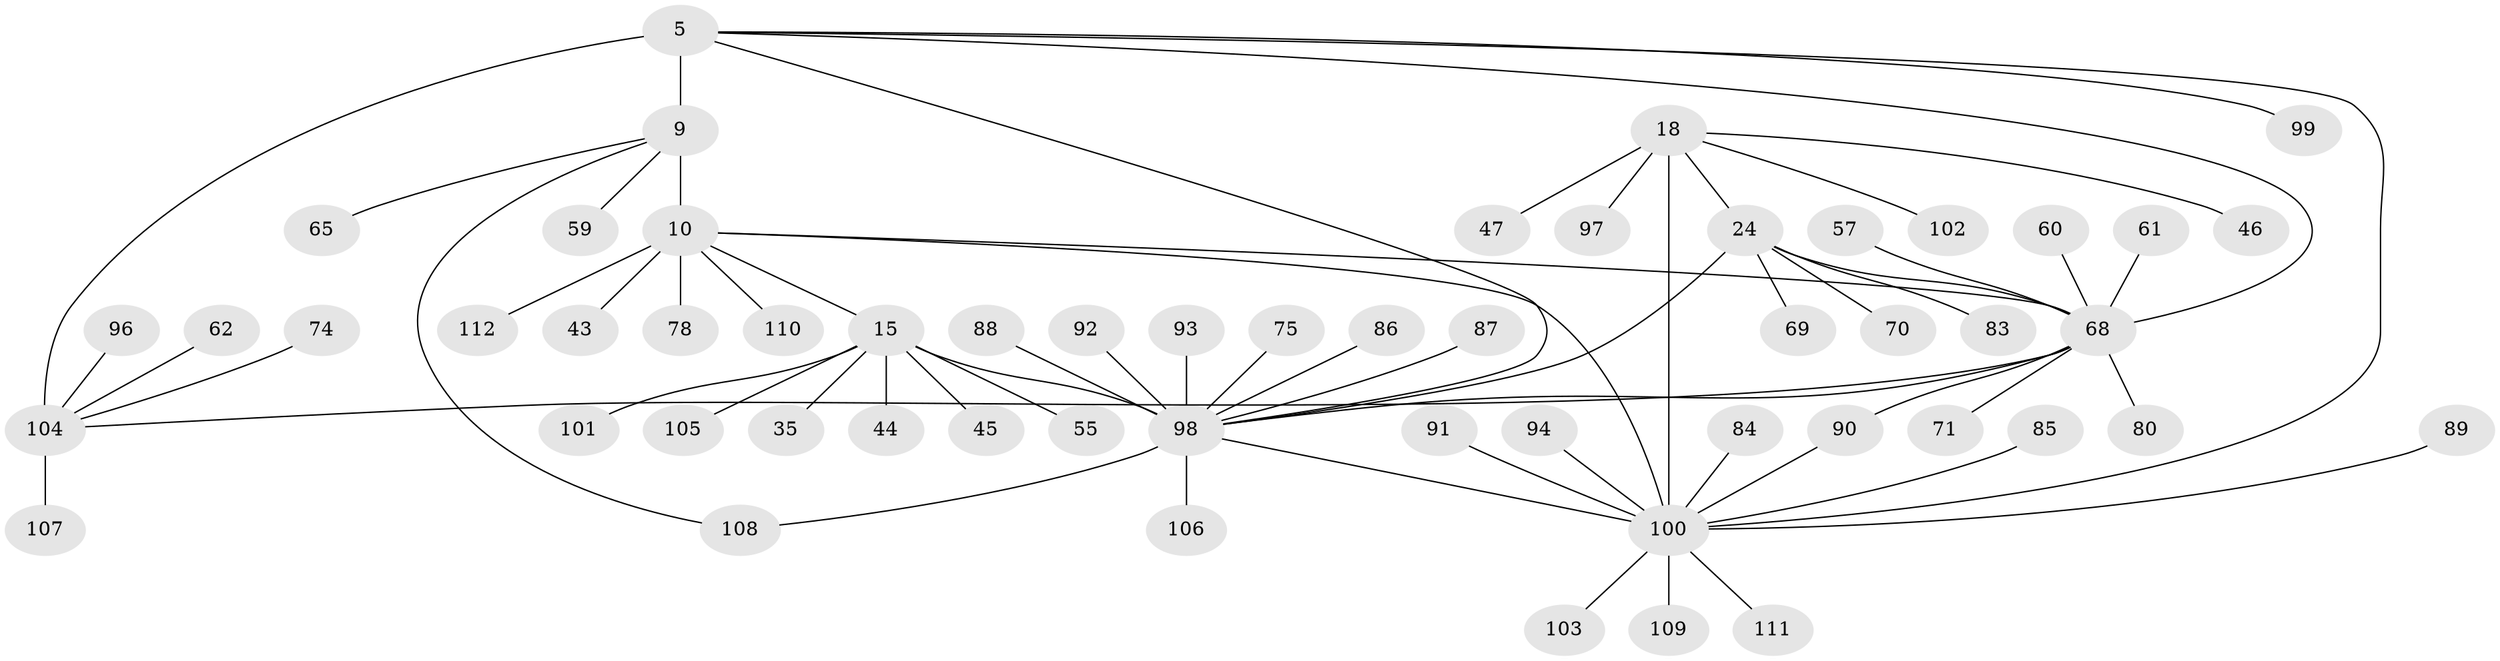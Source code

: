 // original degree distribution, {7: 0.0625, 5: 0.008928571428571428, 9: 0.026785714285714284, 6: 0.0625, 8: 0.017857142857142856, 13: 0.008928571428571428, 10: 0.017857142857142856, 14: 0.008928571428571428, 11: 0.008928571428571428, 2: 0.16071428571428573, 1: 0.5982142857142857, 3: 0.017857142857142856}
// Generated by graph-tools (version 1.1) at 2025/54/03/09/25 04:54:43]
// undirected, 56 vertices, 65 edges
graph export_dot {
graph [start="1"]
  node [color=gray90,style=filled];
  5 [super="+1"];
  9 [super="+8"];
  10 [super="+7"];
  15 [super="+13"];
  18 [super="+17"];
  24 [super="+21"];
  35;
  43;
  44;
  45;
  46;
  47;
  55;
  57;
  59;
  60;
  61;
  62;
  65 [super="+51"];
  68 [super="+25+29+33+36+53+54"];
  69;
  70;
  71;
  74 [super="+66"];
  75;
  78;
  80;
  83 [super="+50"];
  84;
  85;
  86;
  87;
  88;
  89 [super="+40"];
  90 [super="+52"];
  91;
  92;
  93;
  94;
  96 [super="+77"];
  97;
  98 [super="+67"];
  99;
  100 [super="+32+28+34+76+81+82"];
  101;
  102;
  103;
  104 [super="+49+4"];
  105;
  106;
  107;
  108 [super="+73"];
  109;
  110 [super="+72"];
  111;
  112 [super="+95"];
  5 -- 99;
  5 -- 100 [weight=2];
  5 -- 9;
  5 -- 68;
  5 -- 104 [weight=6];
  5 -- 98 [weight=2];
  9 -- 10 [weight=6];
  9 -- 59;
  9 -- 108;
  9 -- 65;
  10 -- 78;
  10 -- 112;
  10 -- 100;
  10 -- 43;
  10 -- 110;
  10 -- 15;
  10 -- 68;
  15 -- 35;
  15 -- 45;
  15 -- 55;
  15 -- 101;
  15 -- 105;
  15 -- 44;
  15 -- 98 [weight=6];
  18 -- 24;
  18 -- 47;
  18 -- 102;
  18 -- 97;
  18 -- 46;
  18 -- 100 [weight=6];
  24 -- 69;
  24 -- 70;
  24 -- 83;
  24 -- 68 [weight=6];
  24 -- 98;
  57 -- 68;
  60 -- 68;
  61 -- 68;
  62 -- 104;
  68 -- 71;
  68 -- 80;
  68 -- 90;
  68 -- 104;
  68 -- 98;
  74 -- 104;
  75 -- 98;
  84 -- 100;
  85 -- 100;
  86 -- 98;
  87 -- 98;
  88 -- 98;
  89 -- 100;
  90 -- 100;
  91 -- 100;
  92 -- 98;
  93 -- 98;
  94 -- 100;
  96 -- 104;
  98 -- 100;
  98 -- 106;
  98 -- 108;
  100 -- 103;
  100 -- 109;
  100 -- 111;
  104 -- 107;
}
